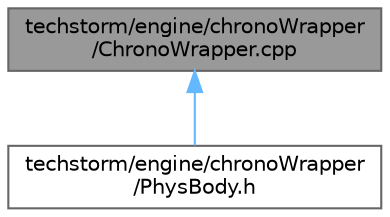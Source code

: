 digraph "techstorm/engine/chronoWrapper/ChronoWrapper.cpp"
{
 // LATEX_PDF_SIZE
  bgcolor="transparent";
  edge [fontname=Helvetica,fontsize=10,labelfontname=Helvetica,labelfontsize=10];
  node [fontname=Helvetica,fontsize=10,shape=box,height=0.2,width=0.4];
  Node1 [id="Node000001",label="techstorm/engine/chronoWrapper\l/ChronoWrapper.cpp",height=0.2,width=0.4,color="gray40", fillcolor="grey60", style="filled", fontcolor="black",tooltip=" "];
  Node1 -> Node2 [id="edge1_Node000001_Node000002",dir="back",color="steelblue1",style="solid",tooltip=" "];
  Node2 [id="Node000002",label="techstorm/engine/chronoWrapper\l/PhysBody.h",height=0.2,width=0.4,color="grey40", fillcolor="white", style="filled",URL="$engine_2chrono_wrapper_2_phys_body_8h.html",tooltip=" "];
}
